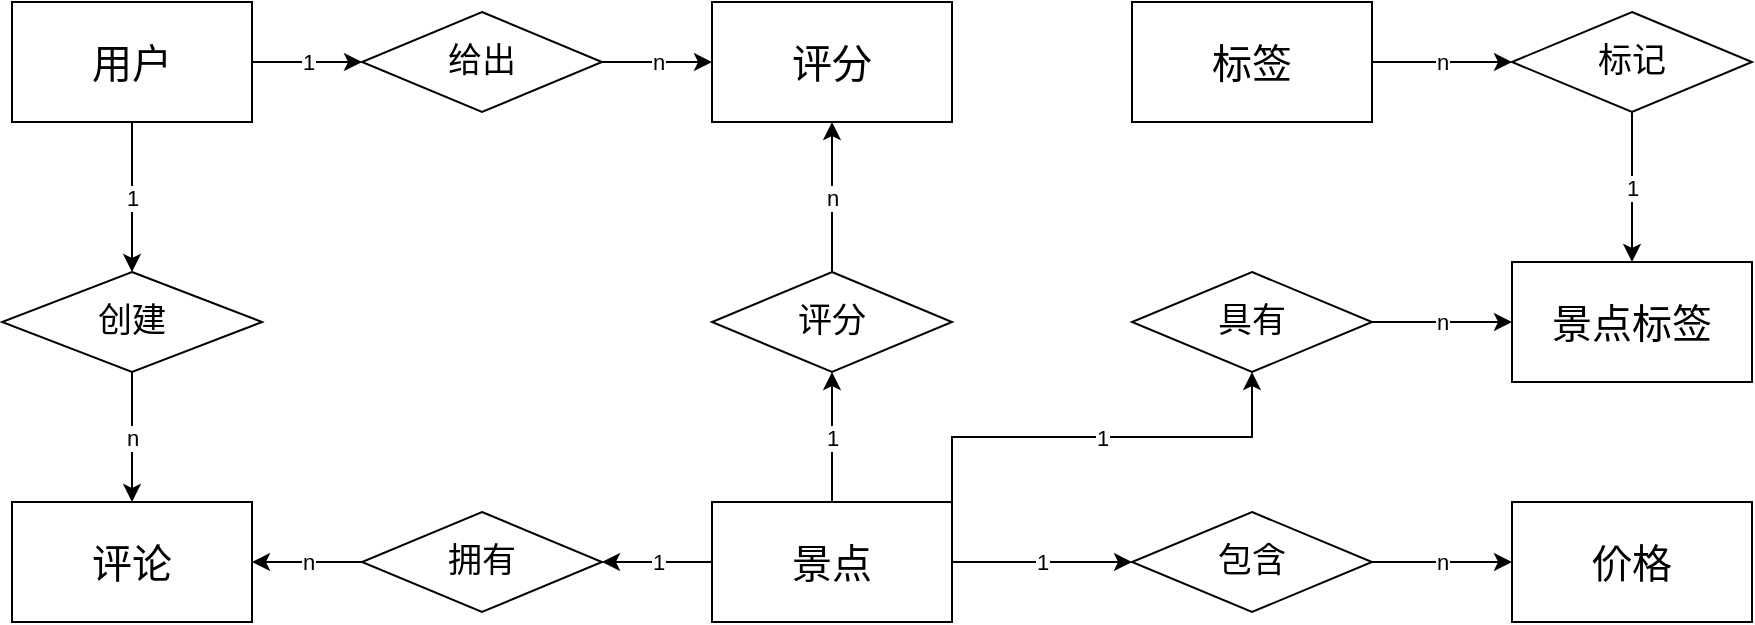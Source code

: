 <mxfile version="24.2.5" type="device">
  <diagram id="R2lEEEUBdFMjLlhIrx00" name="Page-1">
    <mxGraphModel dx="1434" dy="780" grid="1" gridSize="10" guides="1" tooltips="1" connect="1" arrows="1" fold="1" page="1" pageScale="1" pageWidth="850" pageHeight="1100" math="0" shadow="0" extFonts="Permanent Marker^https://fonts.googleapis.com/css?family=Permanent+Marker">
      <root>
        <mxCell id="0" />
        <mxCell id="1" parent="0" />
        <mxCell id="vFjOnIhHw2QcStodndVT-19" value="1" style="edgeStyle=orthogonalEdgeStyle;rounded=0;orthogonalLoop=1;jettySize=auto;html=1;exitX=1;exitY=0.5;exitDx=0;exitDy=0;" edge="1" parent="1" source="vFjOnIhHw2QcStodndVT-1" target="vFjOnIhHw2QcStodndVT-9">
          <mxGeometry relative="1" as="geometry">
            <Array as="points">
              <mxPoint x="270" y="310" />
              <mxPoint x="270" y="310" />
            </Array>
          </mxGeometry>
        </mxCell>
        <mxCell id="vFjOnIhHw2QcStodndVT-21" value="1" style="edgeStyle=orthogonalEdgeStyle;rounded=0;orthogonalLoop=1;jettySize=auto;html=1;exitX=0.5;exitY=1;exitDx=0;exitDy=0;entryX=0.5;entryY=0;entryDx=0;entryDy=0;" edge="1" parent="1" source="vFjOnIhHw2QcStodndVT-1" target="vFjOnIhHw2QcStodndVT-8">
          <mxGeometry relative="1" as="geometry" />
        </mxCell>
        <mxCell id="vFjOnIhHw2QcStodndVT-1" value="&lt;font style=&quot;font-size: 20px;&quot;&gt;用户&lt;/font&gt;" style="rounded=0;whiteSpace=wrap;html=1;" vertex="1" parent="1">
          <mxGeometry x="130" y="280" width="120" height="60" as="geometry" />
        </mxCell>
        <mxCell id="vFjOnIhHw2QcStodndVT-23" value="1" style="edgeStyle=orthogonalEdgeStyle;rounded=0;orthogonalLoop=1;jettySize=auto;html=1;exitX=0;exitY=0.5;exitDx=0;exitDy=0;" edge="1" parent="1" source="vFjOnIhHw2QcStodndVT-2" target="vFjOnIhHw2QcStodndVT-10">
          <mxGeometry relative="1" as="geometry">
            <Array as="points">
              <mxPoint x="450" y="560" />
              <mxPoint x="450" y="560" />
            </Array>
          </mxGeometry>
        </mxCell>
        <mxCell id="vFjOnIhHw2QcStodndVT-25" value="1" style="edgeStyle=orthogonalEdgeStyle;rounded=0;orthogonalLoop=1;jettySize=auto;html=1;exitX=0.5;exitY=0;exitDx=0;exitDy=0;entryX=0.5;entryY=1;entryDx=0;entryDy=0;" edge="1" parent="1" source="vFjOnIhHw2QcStodndVT-2" target="vFjOnIhHw2QcStodndVT-11">
          <mxGeometry relative="1" as="geometry">
            <Array as="points">
              <mxPoint x="540" y="490" />
              <mxPoint x="540" y="490" />
            </Array>
          </mxGeometry>
        </mxCell>
        <mxCell id="vFjOnIhHw2QcStodndVT-27" value="1" style="edgeStyle=orthogonalEdgeStyle;rounded=0;orthogonalLoop=1;jettySize=auto;html=1;exitX=1;exitY=0.5;exitDx=0;exitDy=0;entryX=0;entryY=0.5;entryDx=0;entryDy=0;" edge="1" parent="1" source="vFjOnIhHw2QcStodndVT-2" target="vFjOnIhHw2QcStodndVT-12">
          <mxGeometry relative="1" as="geometry">
            <Array as="points">
              <mxPoint x="640" y="560" />
              <mxPoint x="640" y="560" />
            </Array>
          </mxGeometry>
        </mxCell>
        <mxCell id="vFjOnIhHw2QcStodndVT-31" value="1" style="edgeStyle=orthogonalEdgeStyle;rounded=0;orthogonalLoop=1;jettySize=auto;html=1;exitX=1;exitY=0;exitDx=0;exitDy=0;" edge="1" parent="1" source="vFjOnIhHw2QcStodndVT-2" target="vFjOnIhHw2QcStodndVT-15">
          <mxGeometry relative="1" as="geometry" />
        </mxCell>
        <mxCell id="vFjOnIhHw2QcStodndVT-2" value="&lt;font style=&quot;font-size: 20px;&quot;&gt;景点&lt;/font&gt;" style="rounded=0;whiteSpace=wrap;html=1;" vertex="1" parent="1">
          <mxGeometry x="480" y="530" width="120" height="60" as="geometry" />
        </mxCell>
        <mxCell id="vFjOnIhHw2QcStodndVT-29" value="n" style="edgeStyle=orthogonalEdgeStyle;rounded=0;orthogonalLoop=1;jettySize=auto;html=1;exitX=1;exitY=0.5;exitDx=0;exitDy=0;entryX=0;entryY=0.5;entryDx=0;entryDy=0;" edge="1" parent="1" source="vFjOnIhHw2QcStodndVT-3" target="vFjOnIhHw2QcStodndVT-16">
          <mxGeometry relative="1" as="geometry">
            <Array as="points">
              <mxPoint x="850" y="310" />
              <mxPoint x="850" y="310" />
            </Array>
          </mxGeometry>
        </mxCell>
        <mxCell id="vFjOnIhHw2QcStodndVT-3" value="&lt;font style=&quot;font-size: 20px;&quot;&gt;标签&lt;/font&gt;" style="rounded=0;whiteSpace=wrap;html=1;" vertex="1" parent="1">
          <mxGeometry x="690" y="280" width="120" height="60" as="geometry" />
        </mxCell>
        <mxCell id="vFjOnIhHw2QcStodndVT-4" value="&lt;font style=&quot;font-size: 20px;&quot;&gt;评论&lt;/font&gt;" style="rounded=0;whiteSpace=wrap;html=1;" vertex="1" parent="1">
          <mxGeometry x="130" y="530" width="120" height="60" as="geometry" />
        </mxCell>
        <mxCell id="vFjOnIhHw2QcStodndVT-5" value="&lt;font style=&quot;font-size: 20px;&quot;&gt;评分&lt;/font&gt;" style="rounded=0;whiteSpace=wrap;html=1;" vertex="1" parent="1">
          <mxGeometry x="480" y="280" width="120" height="60" as="geometry" />
        </mxCell>
        <mxCell id="vFjOnIhHw2QcStodndVT-6" value="&lt;font style=&quot;font-size: 20px;&quot;&gt;价格&lt;/font&gt;" style="rounded=0;whiteSpace=wrap;html=1;" vertex="1" parent="1">
          <mxGeometry x="880" y="530" width="120" height="60" as="geometry" />
        </mxCell>
        <mxCell id="vFjOnIhHw2QcStodndVT-7" value="&lt;font style=&quot;font-size: 20px;&quot;&gt;景点标签&lt;/font&gt;" style="rounded=0;whiteSpace=wrap;html=1;" vertex="1" parent="1">
          <mxGeometry x="880" y="410" width="120" height="60" as="geometry" />
        </mxCell>
        <mxCell id="vFjOnIhHw2QcStodndVT-22" value="n" style="edgeStyle=orthogonalEdgeStyle;rounded=0;orthogonalLoop=1;jettySize=auto;html=1;exitX=0.5;exitY=1;exitDx=0;exitDy=0;" edge="1" parent="1" source="vFjOnIhHw2QcStodndVT-8" target="vFjOnIhHw2QcStodndVT-4">
          <mxGeometry relative="1" as="geometry">
            <Array as="points">
              <mxPoint x="190" y="500" />
              <mxPoint x="190" y="500" />
            </Array>
          </mxGeometry>
        </mxCell>
        <mxCell id="vFjOnIhHw2QcStodndVT-8" value="&lt;font style=&quot;font-size: 17px;&quot;&gt;创建&lt;/font&gt;" style="rhombus;whiteSpace=wrap;html=1;" vertex="1" parent="1">
          <mxGeometry x="125" y="415" width="130" height="50" as="geometry" />
        </mxCell>
        <mxCell id="vFjOnIhHw2QcStodndVT-20" value="n" style="edgeStyle=orthogonalEdgeStyle;rounded=0;orthogonalLoop=1;jettySize=auto;html=1;exitX=1;exitY=0.5;exitDx=0;exitDy=0;" edge="1" parent="1" source="vFjOnIhHw2QcStodndVT-9" target="vFjOnIhHw2QcStodndVT-5">
          <mxGeometry relative="1" as="geometry">
            <Array as="points">
              <mxPoint x="450" y="310" />
              <mxPoint x="450" y="310" />
            </Array>
          </mxGeometry>
        </mxCell>
        <mxCell id="vFjOnIhHw2QcStodndVT-9" value="&lt;font style=&quot;font-size: 17px;&quot;&gt;给出&lt;/font&gt;" style="rhombus;whiteSpace=wrap;html=1;" vertex="1" parent="1">
          <mxGeometry x="305" y="285" width="120" height="50" as="geometry" />
        </mxCell>
        <mxCell id="vFjOnIhHw2QcStodndVT-24" value="n" style="edgeStyle=orthogonalEdgeStyle;rounded=0;orthogonalLoop=1;jettySize=auto;html=1;exitX=0;exitY=0.5;exitDx=0;exitDy=0;entryX=1;entryY=0.5;entryDx=0;entryDy=0;" edge="1" parent="1" source="vFjOnIhHw2QcStodndVT-10" target="vFjOnIhHw2QcStodndVT-4">
          <mxGeometry relative="1" as="geometry">
            <Array as="points">
              <mxPoint x="290" y="560" />
              <mxPoint x="290" y="560" />
            </Array>
          </mxGeometry>
        </mxCell>
        <mxCell id="vFjOnIhHw2QcStodndVT-10" value="&lt;font style=&quot;font-size: 17px;&quot;&gt;拥有&lt;/font&gt;" style="rhombus;whiteSpace=wrap;html=1;" vertex="1" parent="1">
          <mxGeometry x="305" y="535" width="120" height="50" as="geometry" />
        </mxCell>
        <mxCell id="vFjOnIhHw2QcStodndVT-26" value="n" style="edgeStyle=orthogonalEdgeStyle;rounded=0;orthogonalLoop=1;jettySize=auto;html=1;exitX=0.5;exitY=0;exitDx=0;exitDy=0;" edge="1" parent="1" source="vFjOnIhHw2QcStodndVT-11" target="vFjOnIhHw2QcStodndVT-5">
          <mxGeometry relative="1" as="geometry">
            <Array as="points">
              <mxPoint x="540" y="380" />
              <mxPoint x="540" y="380" />
            </Array>
          </mxGeometry>
        </mxCell>
        <mxCell id="vFjOnIhHw2QcStodndVT-11" value="&lt;font style=&quot;font-size: 17px;&quot;&gt;评分&lt;/font&gt;" style="rhombus;whiteSpace=wrap;html=1;" vertex="1" parent="1">
          <mxGeometry x="480" y="415" width="120" height="50" as="geometry" />
        </mxCell>
        <mxCell id="vFjOnIhHw2QcStodndVT-28" value="n" style="edgeStyle=orthogonalEdgeStyle;rounded=0;orthogonalLoop=1;jettySize=auto;html=1;exitX=1;exitY=0.5;exitDx=0;exitDy=0;entryX=0;entryY=0.5;entryDx=0;entryDy=0;" edge="1" parent="1" source="vFjOnIhHw2QcStodndVT-12" target="vFjOnIhHw2QcStodndVT-6">
          <mxGeometry relative="1" as="geometry">
            <Array as="points">
              <mxPoint x="840" y="560" />
              <mxPoint x="840" y="560" />
            </Array>
          </mxGeometry>
        </mxCell>
        <mxCell id="vFjOnIhHw2QcStodndVT-12" value="&lt;font style=&quot;font-size: 17px;&quot;&gt;包含&lt;/font&gt;" style="rhombus;whiteSpace=wrap;html=1;" vertex="1" parent="1">
          <mxGeometry x="690" y="535" width="120" height="50" as="geometry" />
        </mxCell>
        <mxCell id="vFjOnIhHw2QcStodndVT-33" value="n" style="edgeStyle=orthogonalEdgeStyle;rounded=0;orthogonalLoop=1;jettySize=auto;html=1;exitX=1;exitY=0.5;exitDx=0;exitDy=0;entryX=0;entryY=0.5;entryDx=0;entryDy=0;" edge="1" parent="1" source="vFjOnIhHw2QcStodndVT-15" target="vFjOnIhHw2QcStodndVT-7">
          <mxGeometry relative="1" as="geometry" />
        </mxCell>
        <mxCell id="vFjOnIhHw2QcStodndVT-15" value="&lt;font style=&quot;font-size: 17px;&quot;&gt;具有&lt;/font&gt;" style="rhombus;whiteSpace=wrap;html=1;" vertex="1" parent="1">
          <mxGeometry x="690" y="415" width="120" height="50" as="geometry" />
        </mxCell>
        <mxCell id="vFjOnIhHw2QcStodndVT-30" value="1" style="edgeStyle=orthogonalEdgeStyle;rounded=0;orthogonalLoop=1;jettySize=auto;html=1;exitX=0.5;exitY=1;exitDx=0;exitDy=0;entryX=0.5;entryY=0;entryDx=0;entryDy=0;" edge="1" parent="1" source="vFjOnIhHw2QcStodndVT-16" target="vFjOnIhHw2QcStodndVT-7">
          <mxGeometry relative="1" as="geometry" />
        </mxCell>
        <mxCell id="vFjOnIhHw2QcStodndVT-16" value="&lt;font style=&quot;font-size: 17px;&quot;&gt;标记&lt;/font&gt;" style="rhombus;whiteSpace=wrap;html=1;" vertex="1" parent="1">
          <mxGeometry x="880" y="285" width="120" height="50" as="geometry" />
        </mxCell>
      </root>
    </mxGraphModel>
  </diagram>
</mxfile>
